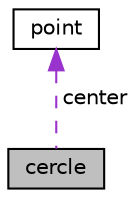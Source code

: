 digraph "cercle"
{
 // LATEX_PDF_SIZE
  edge [fontname="Helvetica",fontsize="10",labelfontname="Helvetica",labelfontsize="10"];
  node [fontname="Helvetica",fontsize="10",shape=record];
  Node1 [label="cercle",height=0.2,width=0.4,color="black", fillcolor="grey75", style="filled", fontcolor="black",tooltip="Représente un cercle défini par un centre et un rayon."];
  Node2 -> Node1 [dir="back",color="darkorchid3",fontsize="10",style="dashed",label=" center" ,fontname="Helvetica"];
  Node2 [label="point",height=0.2,width=0.4,color="black", fillcolor="white", style="filled",URL="$structpoint.html",tooltip="Représente un point dans un espace 2D."];
}

